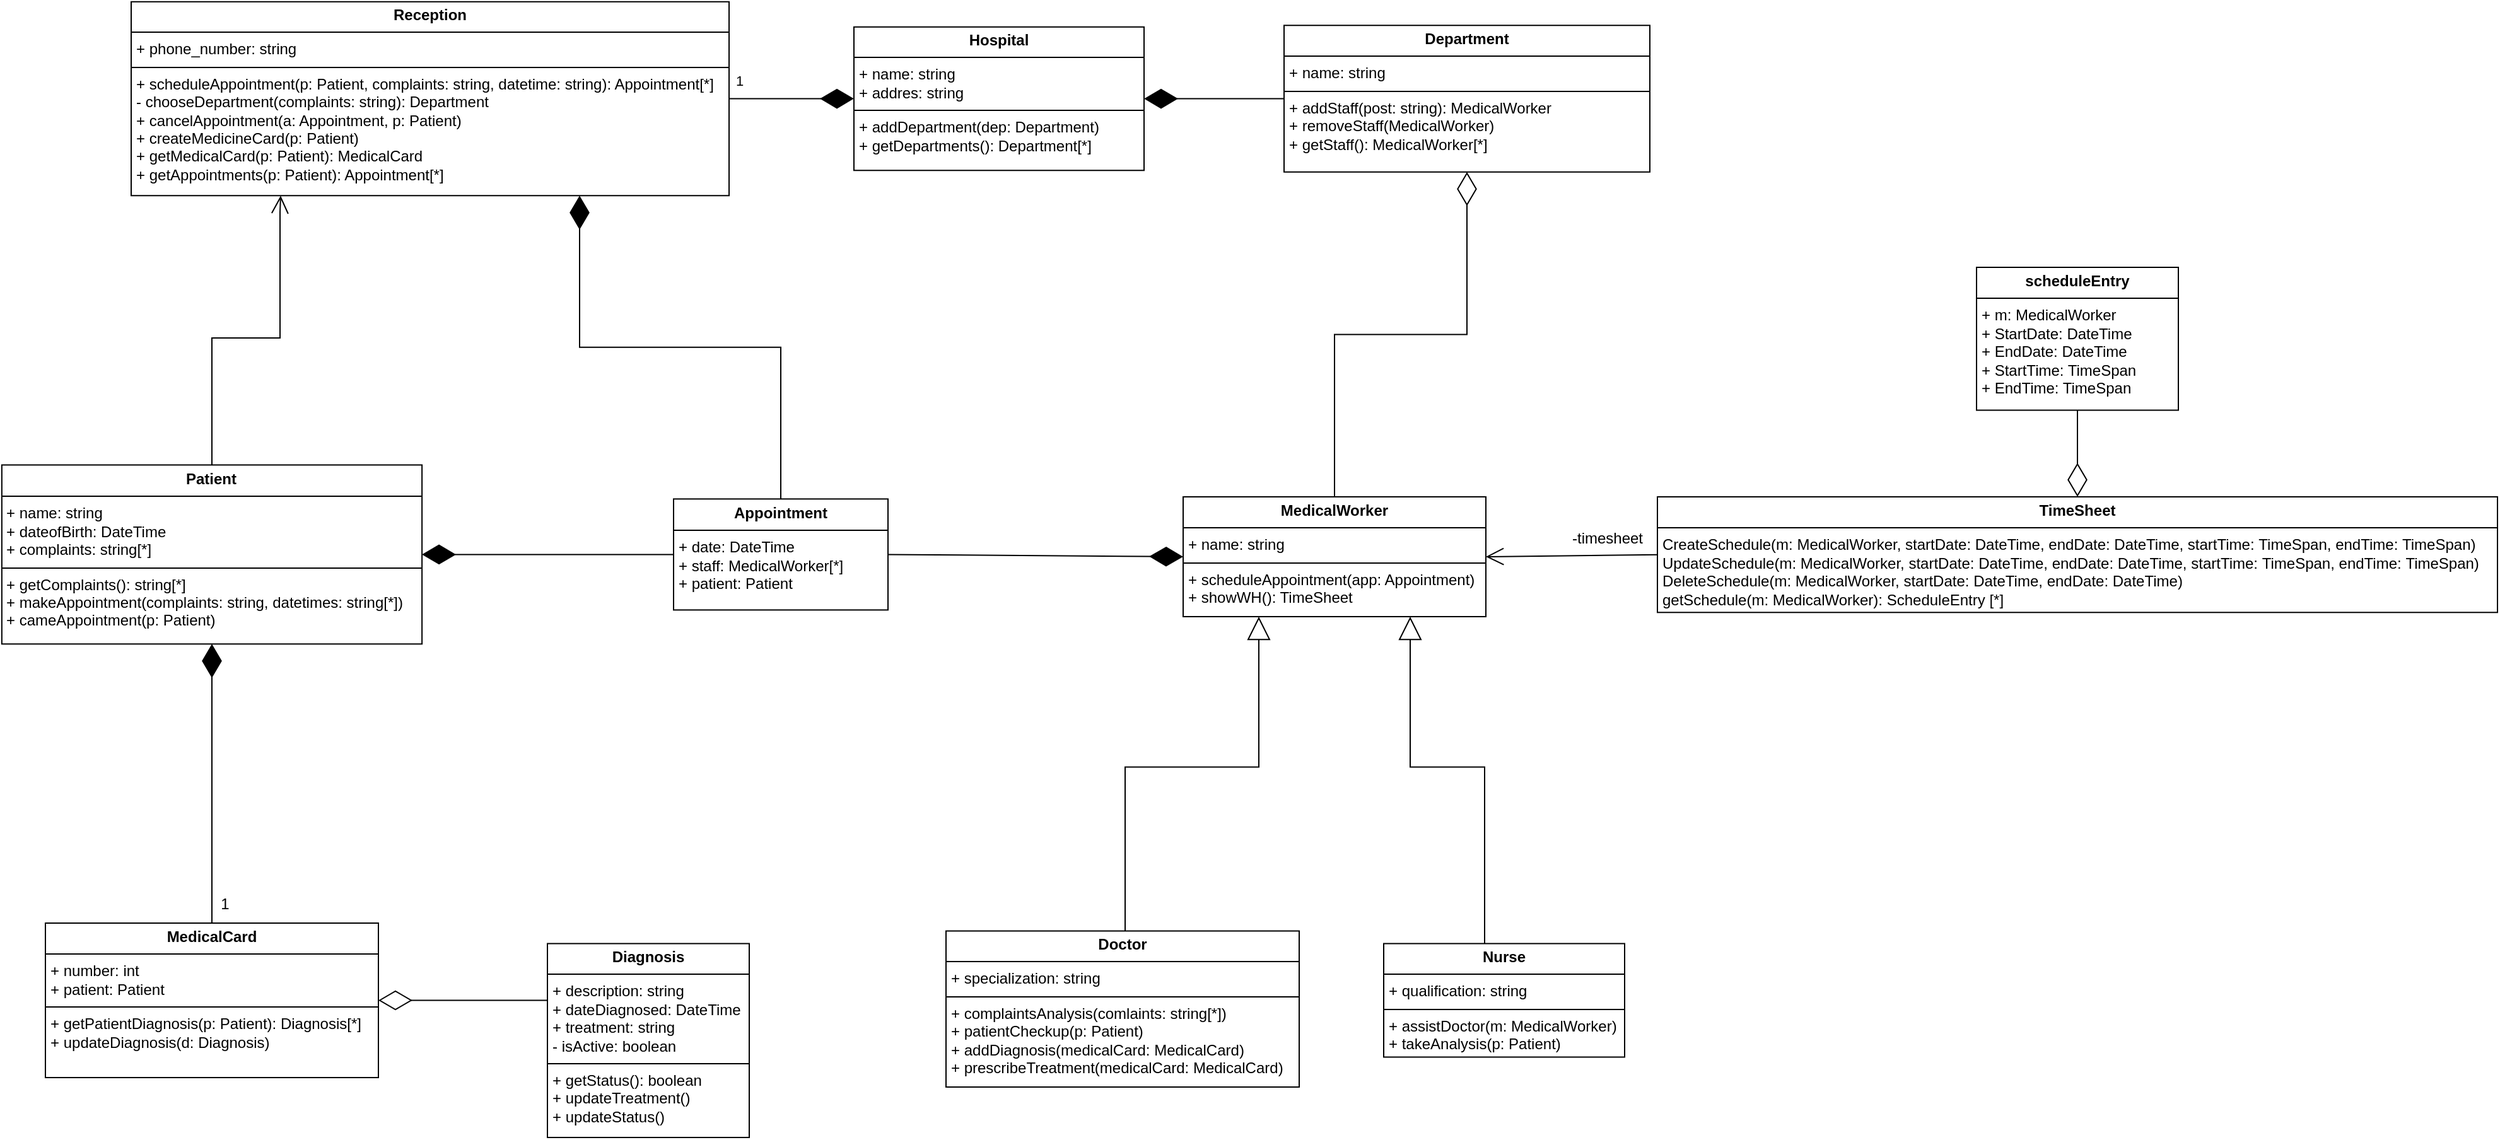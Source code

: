 <mxfile version="24.8.3">
  <diagram name="Страница — 1" id="hKj7CmazhqKdd8WwJHWp">
    <mxGraphModel dx="2001" dy="760" grid="1" gridSize="10" guides="1" tooltips="1" connect="1" arrows="1" fold="1" page="1" pageScale="1" pageWidth="827" pageHeight="1169" math="0" shadow="0">
      <root>
        <mxCell id="0" />
        <mxCell id="1" parent="0" />
        <mxCell id="cYZlChJQ-sGTbZ9Pjbkg-2" value="&lt;p style=&quot;margin:0px;margin-top:4px;text-align:center;&quot;&gt;&lt;b&gt;Hospital&lt;/b&gt;&lt;/p&gt;&lt;hr size=&quot;1&quot; style=&quot;border-style:solid;&quot;&gt;&lt;p style=&quot;margin:0px;margin-left:4px;&quot;&gt;+ name: string&lt;/p&gt;&lt;p style=&quot;margin:0px;margin-left:4px;&quot;&gt;+ addres: string&lt;/p&gt;&lt;hr size=&quot;1&quot; style=&quot;border-style:solid;&quot;&gt;&lt;p style=&quot;margin:0px;margin-left:4px;&quot;&gt;+ addDepartment(dep: Department)&lt;/p&gt;&lt;p style=&quot;margin:0px;margin-left:4px;&quot;&gt;+ getDepartments(): Department[*]&lt;/p&gt;" style="verticalAlign=top;align=left;overflow=fill;html=1;whiteSpace=wrap;" parent="1" vertex="1">
          <mxGeometry x="283" y="219.38" width="230" height="113.75" as="geometry" />
        </mxCell>
        <mxCell id="cYZlChJQ-sGTbZ9Pjbkg-3" value="&lt;p style=&quot;margin:0px;margin-top:4px;text-align:center;&quot;&gt;&lt;b&gt;Department&lt;/b&gt;&lt;/p&gt;&lt;hr size=&quot;1&quot; style=&quot;border-style:solid;&quot;&gt;&lt;p style=&quot;margin:0px;margin-left:4px;&quot;&gt;+ name: string&lt;/p&gt;&lt;hr size=&quot;1&quot; style=&quot;border-style:solid;&quot;&gt;&lt;p style=&quot;margin:0px;margin-left:4px;&quot;&gt;+ addStaff(post: string): MedicalWorker&lt;/p&gt;&lt;p style=&quot;margin:0px;margin-left:4px;&quot;&gt;+ removeStaff(MedicalWorker)&lt;/p&gt;&lt;p style=&quot;margin:0px;margin-left:4px;&quot;&gt;+ getStaff(): MedicalWorker[*]&lt;/p&gt;" style="verticalAlign=top;align=left;overflow=fill;html=1;whiteSpace=wrap;" parent="1" vertex="1">
          <mxGeometry x="624" y="218.13" width="290" height="116.25" as="geometry" />
        </mxCell>
        <mxCell id="cYZlChJQ-sGTbZ9Pjbkg-4" value="" style="endArrow=diamondThin;endFill=1;endSize=24;html=1;rounded=0;entryX=1;entryY=0.5;entryDx=0;entryDy=0;exitX=0;exitY=0.5;exitDx=0;exitDy=0;" parent="1" source="cYZlChJQ-sGTbZ9Pjbkg-3" target="cYZlChJQ-sGTbZ9Pjbkg-2" edge="1">
          <mxGeometry width="160" relative="1" as="geometry">
            <mxPoint x="334" y="396.25" as="sourcePoint" />
            <mxPoint x="494" y="396.25" as="targetPoint" />
          </mxGeometry>
        </mxCell>
        <mxCell id="cYZlChJQ-sGTbZ9Pjbkg-9" value="" style="endArrow=diamondThin;endFill=0;endSize=24;html=1;rounded=0;entryX=0.5;entryY=1;entryDx=0;entryDy=0;exitX=0.5;exitY=0;exitDx=0;exitDy=0;edgeStyle=orthogonalEdgeStyle;" parent="1" source="cYZlChJQ-sGTbZ9Pjbkg-79" target="cYZlChJQ-sGTbZ9Pjbkg-3" edge="1">
          <mxGeometry width="160" relative="1" as="geometry">
            <mxPoint x="944" y="597.92" as="sourcePoint" />
            <mxPoint x="534" y="596.25" as="targetPoint" />
          </mxGeometry>
        </mxCell>
        <mxCell id="cYZlChJQ-sGTbZ9Pjbkg-11" value="*" style="edgeLabel;html=1;align=center;verticalAlign=middle;resizable=0;points=[];" parent="cYZlChJQ-sGTbZ9Pjbkg-9" vertex="1" connectable="0">
          <mxGeometry x="-0.752" y="1" relative="1" as="geometry">
            <mxPoint x="-36" y="107" as="offset" />
          </mxGeometry>
        </mxCell>
        <mxCell id="cYZlChJQ-sGTbZ9Pjbkg-21" value="&lt;p style=&quot;margin:0px;margin-top:4px;text-align:center;&quot;&gt;&lt;b&gt;Nurse&lt;/b&gt;&lt;/p&gt;&lt;hr size=&quot;1&quot; style=&quot;border-style:solid;&quot;&gt;&lt;p style=&quot;margin:0px;margin-left:4px;&quot;&gt;+ qualification: string&lt;/p&gt;&lt;hr size=&quot;1&quot; style=&quot;border-style:solid;&quot;&gt;&lt;p style=&quot;margin:0px;margin-left:4px;&quot;&gt;+ assistDoctor(m: MedicalWorker)&lt;/p&gt;&lt;p style=&quot;margin:0px;margin-left:4px;&quot;&gt;+ takeAnalysis(p: Patient)&lt;/p&gt;" style="verticalAlign=top;align=left;overflow=fill;html=1;whiteSpace=wrap;" parent="1" vertex="1">
          <mxGeometry x="703" y="946.25" width="191" height="90" as="geometry" />
        </mxCell>
        <mxCell id="cYZlChJQ-sGTbZ9Pjbkg-22" value="&lt;p style=&quot;margin:0px;margin-top:4px;text-align:center;&quot;&gt;&lt;b&gt;Doctor&lt;/b&gt;&lt;/p&gt;&lt;hr size=&quot;1&quot; style=&quot;border-style:solid;&quot;&gt;&lt;p style=&quot;margin:0px;margin-left:4px;&quot;&gt;+ specialization: string&lt;/p&gt;&lt;hr size=&quot;1&quot; style=&quot;border-style:solid;&quot;&gt;&lt;p style=&quot;margin:0px;margin-left:4px;&quot;&gt;+ complaintsAnalysis(comlaints: string[*])&lt;/p&gt;&lt;p style=&quot;margin:0px;margin-left:4px;&quot;&gt;+ patientCheckup(p: Patient)&lt;/p&gt;&lt;p style=&quot;margin:0px;margin-left:4px;&quot;&gt;+ addDiagnosis(medicalCard: MedicalCard)&lt;/p&gt;&lt;p style=&quot;margin:0px;margin-left:4px;&quot;&gt;+ prescribeTreatment(medicalCard: MedicalCard)&lt;/p&gt;" style="verticalAlign=top;align=left;overflow=fill;html=1;whiteSpace=wrap;" parent="1" vertex="1">
          <mxGeometry x="356" y="936.25" width="280" height="123.75" as="geometry" />
        </mxCell>
        <mxCell id="cYZlChJQ-sGTbZ9Pjbkg-28" value="&lt;p style=&quot;margin:0px;margin-top:4px;text-align:center;&quot;&gt;&lt;b&gt;Reception&lt;/b&gt;&lt;/p&gt;&lt;hr size=&quot;1&quot; style=&quot;border-style:solid;&quot;&gt;&lt;p style=&quot;margin:0px;margin-left:4px;&quot;&gt;+ phone_number: string&lt;/p&gt;&lt;hr size=&quot;1&quot; style=&quot;border-style:solid;&quot;&gt;&lt;p style=&quot;margin: 0px 0px 0px 4px;&quot;&gt;+ scheduleAppointment(p: Patient, complaints: string, datetime: string): Appointment[*]&lt;/p&gt;&lt;p style=&quot;margin: 0px 0px 0px 4px;&quot;&gt;- chooseDepartment(complaints: string): Department&lt;/p&gt;&lt;p style=&quot;margin: 0px 0px 0px 4px;&quot;&gt;+ cancelAppointment(a: Appointment, p: Patient)&lt;/p&gt;&lt;p style=&quot;margin: 0px 0px 0px 4px;&quot;&gt;+ createMedicineCard(p: Patient)&lt;/p&gt;&lt;p style=&quot;margin: 0px 0px 0px 4px;&quot;&gt;+ getMedicalCard(p: Patient): MedicalCard&lt;/p&gt;&lt;p style=&quot;margin: 0px 0px 0px 4px;&quot;&gt;+ getAppointments(p: Patient): Appointment[*]&lt;/p&gt;" style="verticalAlign=top;align=left;overflow=fill;html=1;whiteSpace=wrap;" parent="1" vertex="1">
          <mxGeometry x="-290" y="199.39" width="474" height="153.74" as="geometry" />
        </mxCell>
        <mxCell id="cYZlChJQ-sGTbZ9Pjbkg-29" value="" style="endArrow=diamondThin;endFill=1;endSize=24;html=1;rounded=0;exitX=1;exitY=0.5;exitDx=0;exitDy=0;entryX=0;entryY=0.5;entryDx=0;entryDy=0;" parent="1" source="cYZlChJQ-sGTbZ9Pjbkg-28" target="cYZlChJQ-sGTbZ9Pjbkg-2" edge="1">
          <mxGeometry width="160" relative="1" as="geometry">
            <mxPoint x="214" y="386.25" as="sourcePoint" />
            <mxPoint x="264" y="336.25" as="targetPoint" />
          </mxGeometry>
        </mxCell>
        <mxCell id="cYZlChJQ-sGTbZ9Pjbkg-76" value="1" style="edgeLabel;html=1;align=center;verticalAlign=middle;resizable=0;points=[];" parent="cYZlChJQ-sGTbZ9Pjbkg-29" vertex="1" connectable="0">
          <mxGeometry x="-0.591" y="4" relative="1" as="geometry">
            <mxPoint x="-12" y="-11" as="offset" />
          </mxGeometry>
        </mxCell>
        <mxCell id="cYZlChJQ-sGTbZ9Pjbkg-38" value="" style="endArrow=open;endFill=1;endSize=12;html=1;rounded=0;exitX=0.5;exitY=0;exitDx=0;exitDy=0;edgeStyle=orthogonalEdgeStyle;entryX=0.25;entryY=1;entryDx=0;entryDy=0;" parent="1" source="cYZlChJQ-sGTbZ9Pjbkg-41" target="cYZlChJQ-sGTbZ9Pjbkg-28" edge="1">
          <mxGeometry width="160" relative="1" as="geometry">
            <mxPoint x="-196" y="496.25" as="sourcePoint" />
            <mxPoint x="74" y="386.25" as="targetPoint" />
            <Array as="points">
              <mxPoint x="-226" y="466" />
              <mxPoint x="-172" y="466" />
              <mxPoint x="-172" y="366" />
            </Array>
          </mxGeometry>
        </mxCell>
        <mxCell id="cYZlChJQ-sGTbZ9Pjbkg-41" value="&lt;p style=&quot;margin:0px;margin-top:4px;text-align:center;&quot;&gt;&lt;b&gt;Patient&lt;/b&gt;&lt;/p&gt;&lt;hr size=&quot;1&quot; style=&quot;border-style:solid;&quot;&gt;&lt;p style=&quot;margin:0px;margin-left:4px;&quot;&gt;+ name: string&lt;/p&gt;&lt;p style=&quot;margin:0px;margin-left:4px;&quot;&gt;+ dateofBirth: DateTime&lt;/p&gt;&lt;p style=&quot;margin:0px;margin-left:4px;&quot;&gt;+ complaints: string[*]&lt;/p&gt;&lt;hr size=&quot;1&quot; style=&quot;border-style:solid;&quot;&gt;&lt;p style=&quot;margin:0px;margin-left:4px;&quot;&gt;&lt;span style=&quot;background-color: initial;&quot;&gt;+ getComplaints(): string[*]&lt;/span&gt;&lt;/p&gt;&lt;p style=&quot;margin:0px;margin-left:4px;&quot;&gt;&lt;span style=&quot;background-color: initial;&quot;&gt;+ makeAppointment(complaints: string, datetimes: string[*])&lt;/span&gt;&lt;/p&gt;&lt;p style=&quot;margin:0px;margin-left:4px;&quot;&gt;&lt;span style=&quot;background-color: initial;&quot;&gt;+ cameAppointment(p: Patient)&lt;/span&gt;&lt;/p&gt;" style="verticalAlign=top;align=left;overflow=fill;html=1;whiteSpace=wrap;" parent="1" vertex="1">
          <mxGeometry x="-392.56" y="566.71" width="333.12" height="141.97" as="geometry" />
        </mxCell>
        <mxCell id="cYZlChJQ-sGTbZ9Pjbkg-51" value="&lt;p style=&quot;margin:0px;margin-top:4px;text-align:center;&quot;&gt;&lt;b&gt;Appointment&lt;/b&gt;&lt;/p&gt;&lt;hr size=&quot;1&quot; style=&quot;border-style:solid;&quot;&gt;&lt;p style=&quot;margin:0px;margin-left:4px;&quot;&gt;+ date:&amp;nbsp;&lt;span style=&quot;background-color: initial;&quot;&gt;DateTime&lt;/span&gt;&lt;/p&gt;&lt;p style=&quot;margin:0px;margin-left:4px;&quot;&gt;+ staff: MedicalWorker[*]&lt;/p&gt;&lt;p style=&quot;margin:0px;margin-left:4px;&quot;&gt;+ patient: Patient&lt;/p&gt;" style="verticalAlign=top;align=left;overflow=fill;html=1;whiteSpace=wrap;" parent="1" vertex="1">
          <mxGeometry x="140" y="593.68" width="170" height="88.02" as="geometry" />
        </mxCell>
        <mxCell id="cYZlChJQ-sGTbZ9Pjbkg-58" value="&lt;p style=&quot;margin:0px;margin-top:4px;text-align:center;&quot;&gt;&lt;b&gt;MedicalCard&lt;/b&gt;&lt;/p&gt;&lt;hr size=&quot;1&quot; style=&quot;border-style:solid;&quot;&gt;&lt;p style=&quot;margin:0px;margin-left:4px;&quot;&gt;+ number: int&lt;/p&gt;&lt;p style=&quot;margin:0px;margin-left:4px;&quot;&gt;+ patient: Patient&lt;/p&gt;&lt;hr size=&quot;1&quot; style=&quot;border-style:solid;&quot;&gt;&lt;p style=&quot;margin:0px;margin-left:4px;&quot;&gt;+ getPatientDiagnosis(p: Patient): Diagnosis[*]&lt;/p&gt;&lt;p style=&quot;margin:0px;margin-left:4px;&quot;&gt;+ updateDiagnosis(d: Diagnosis)&lt;/p&gt;" style="verticalAlign=top;align=left;overflow=fill;html=1;whiteSpace=wrap;" parent="1" vertex="1">
          <mxGeometry x="-358" y="930" width="264" height="122.5" as="geometry" />
        </mxCell>
        <mxCell id="cYZlChJQ-sGTbZ9Pjbkg-68" value="" style="endArrow=diamondThin;endFill=0;endSize=24;html=1;rounded=0;exitX=0;exitY=0.5;exitDx=0;exitDy=0;entryX=1;entryY=0.5;entryDx=0;entryDy=0;" parent="1" target="cYZlChJQ-sGTbZ9Pjbkg-58" edge="1">
          <mxGeometry width="160" relative="1" as="geometry">
            <mxPoint x="44" y="991.25" as="sourcePoint" />
            <mxPoint x="284" y="996.25" as="targetPoint" />
          </mxGeometry>
        </mxCell>
        <mxCell id="cYZlChJQ-sGTbZ9Pjbkg-79" value="&lt;p style=&quot;margin:0px;margin-top:4px;text-align:center;&quot;&gt;&lt;b&gt;MedicalWorker&lt;/b&gt;&lt;/p&gt;&lt;hr size=&quot;1&quot; style=&quot;border-style:solid;&quot;&gt;&lt;p style=&quot;margin:0px;margin-left:4px;&quot;&gt;+ name: string&lt;/p&gt;&lt;hr size=&quot;1&quot; style=&quot;border-style:solid;&quot;&gt;&lt;p style=&quot;margin:0px;margin-left:4px;&quot;&gt;+ scheduleAppointment(app: Appointment)&lt;/p&gt;&lt;p style=&quot;margin:0px;margin-left:4px;&quot;&gt;+ showWH(): TimeSheet&lt;/p&gt;" style="verticalAlign=top;align=left;overflow=fill;html=1;whiteSpace=wrap;" parent="1" vertex="1">
          <mxGeometry x="544" y="591.98" width="240" height="95" as="geometry" />
        </mxCell>
        <mxCell id="cYZlChJQ-sGTbZ9Pjbkg-80" value="" style="endArrow=block;endSize=16;endFill=0;html=1;rounded=0;exitX=0.5;exitY=0;exitDx=0;exitDy=0;entryX=0.75;entryY=1;entryDx=0;entryDy=0;edgeStyle=orthogonalEdgeStyle;" parent="1" target="cYZlChJQ-sGTbZ9Pjbkg-79" edge="1">
          <mxGeometry x="0.004" width="160" relative="1" as="geometry">
            <mxPoint x="783" y="946.25" as="sourcePoint" />
            <mxPoint x="724" y="680.92" as="targetPoint" />
            <Array as="points">
              <mxPoint x="783" y="806.25" />
              <mxPoint x="724" y="806.25" />
            </Array>
            <mxPoint as="offset" />
          </mxGeometry>
        </mxCell>
        <mxCell id="cYZlChJQ-sGTbZ9Pjbkg-87" value="" style="endArrow=block;endSize=16;endFill=0;html=1;rounded=0;exitX=0.5;exitY=0;exitDx=0;exitDy=0;entryX=0.25;entryY=1;entryDx=0;entryDy=0;edgeStyle=orthogonalEdgeStyle;" parent="1" target="cYZlChJQ-sGTbZ9Pjbkg-79" edge="1">
          <mxGeometry width="160" relative="1" as="geometry">
            <mxPoint x="498" y="936.25" as="sourcePoint" />
            <mxPoint x="606" y="682.09" as="targetPoint" />
            <Array as="points">
              <mxPoint x="498" y="806.25" />
              <mxPoint x="604" y="806.25" />
            </Array>
          </mxGeometry>
        </mxCell>
        <mxCell id="cYZlChJQ-sGTbZ9Pjbkg-88" style="edgeStyle=orthogonalEdgeStyle;rounded=0;orthogonalLoop=1;jettySize=auto;html=1;exitX=0.5;exitY=1;exitDx=0;exitDy=0;" parent="1" source="cYZlChJQ-sGTbZ9Pjbkg-51" target="cYZlChJQ-sGTbZ9Pjbkg-51" edge="1">
          <mxGeometry relative="1" as="geometry" />
        </mxCell>
        <mxCell id="cYZlChJQ-sGTbZ9Pjbkg-91" value="" style="endArrow=diamondThin;endFill=1;endSize=24;html=1;rounded=0;entryX=1;entryY=0.5;entryDx=0;entryDy=0;exitX=0;exitY=0.5;exitDx=0;exitDy=0;" parent="1" source="cYZlChJQ-sGTbZ9Pjbkg-51" target="cYZlChJQ-sGTbZ9Pjbkg-41" edge="1">
          <mxGeometry width="160" relative="1" as="geometry">
            <mxPoint x="-56" y="636.25" as="sourcePoint" />
            <mxPoint x="104" y="636.25" as="targetPoint" />
          </mxGeometry>
        </mxCell>
        <mxCell id="cYZlChJQ-sGTbZ9Pjbkg-92" value="" style="endArrow=diamondThin;endFill=1;endSize=24;html=1;rounded=0;entryX=0;entryY=0.5;entryDx=0;entryDy=0;exitX=1;exitY=0.5;exitDx=0;exitDy=0;" parent="1" source="cYZlChJQ-sGTbZ9Pjbkg-51" target="cYZlChJQ-sGTbZ9Pjbkg-79" edge="1">
          <mxGeometry width="160" relative="1" as="geometry">
            <mxPoint x="304" y="586.25" as="sourcePoint" />
            <mxPoint x="464" y="586.25" as="targetPoint" />
          </mxGeometry>
        </mxCell>
        <mxCell id="cYZlChJQ-sGTbZ9Pjbkg-94" value="" style="endArrow=diamondThin;endFill=1;endSize=24;html=1;rounded=0;entryX=0.5;entryY=1;entryDx=0;entryDy=0;exitX=0.5;exitY=0;exitDx=0;exitDy=0;" parent="1" source="cYZlChJQ-sGTbZ9Pjbkg-58" target="cYZlChJQ-sGTbZ9Pjbkg-41" edge="1">
          <mxGeometry width="160" relative="1" as="geometry">
            <mxPoint x="-146" y="806.25" as="sourcePoint" />
            <mxPoint x="14" y="806.25" as="targetPoint" />
          </mxGeometry>
        </mxCell>
        <mxCell id="cYZlChJQ-sGTbZ9Pjbkg-95" value="1" style="text;html=1;align=center;verticalAlign=middle;resizable=0;points=[];autosize=1;strokeColor=none;fillColor=none;" parent="1" vertex="1">
          <mxGeometry x="-231" y="900" width="30" height="30" as="geometry" />
        </mxCell>
        <mxCell id="cYZlChJQ-sGTbZ9Pjbkg-96" value="&lt;p style=&quot;margin:0px;margin-top:4px;text-align:center;&quot;&gt;&lt;b style=&quot;background-color: initial;&quot;&gt;TimeSheet&lt;/b&gt;&lt;/p&gt;&lt;hr size=&quot;1&quot; style=&quot;border-style:solid;&quot;&gt;&lt;p style=&quot;margin:0px;margin-left:4px;&quot;&gt;CreateSchedule(m:&amp;nbsp;&lt;span style=&quot;background-color: initial;&quot;&gt;MedicalWorker&lt;/span&gt;&lt;span style=&quot;background-color: initial;&quot;&gt;,&amp;nbsp;&lt;/span&gt;&lt;span style=&quot;background-color: initial;&quot;&gt;startDate:&amp;nbsp;&lt;/span&gt;&lt;span style=&quot;background-color: initial;&quot;&gt;DateTime,&amp;nbsp;&lt;/span&gt;&lt;span style=&quot;background-color: initial;&quot;&gt;endDate:&lt;/span&gt;&lt;span style=&quot;background-color: initial;&quot;&gt;&amp;nbsp;DateTime,&amp;nbsp;&lt;/span&gt;&lt;span style=&quot;background-color: initial;&quot;&gt;startTime:&amp;nbsp;&lt;/span&gt;&lt;span style=&quot;background-color: initial;&quot;&gt;TimeSpan,&amp;nbsp;&lt;/span&gt;&lt;span style=&quot;background-color: initial;&quot;&gt;endTime:&lt;/span&gt;&lt;span style=&quot;background-color: initial;&quot;&gt;&amp;nbsp;TimeSpan)&lt;/span&gt;&lt;/p&gt;&lt;p style=&quot;margin:0px;margin-left:4px;&quot;&gt;&lt;span style=&quot;background-color: initial;&quot;&gt;UpdateSchedule(m:&amp;nbsp;&lt;/span&gt;&lt;span style=&quot;background-color: initial;&quot;&gt;MedicalWorker&lt;/span&gt;&lt;span style=&quot;background-color: initial;&quot;&gt;,&amp;nbsp;&lt;/span&gt;&lt;span style=&quot;background-color: initial;&quot;&gt;startDate:&amp;nbsp;&lt;/span&gt;&lt;span style=&quot;background-color: initial;&quot;&gt;DateTime,&amp;nbsp;&lt;/span&gt;&lt;span style=&quot;background-color: initial;&quot;&gt;endDate:&lt;/span&gt;&lt;span style=&quot;background-color: initial;&quot;&gt;&amp;nbsp;DateTime,&amp;nbsp;&lt;/span&gt;&lt;span style=&quot;background-color: initial;&quot;&gt;startTime:&lt;/span&gt;&lt;span style=&quot;background-color: initial;&quot;&gt;&amp;nbsp;TimeSpan,&amp;nbsp;&lt;/span&gt;&lt;span style=&quot;background-color: initial;&quot;&gt;endTime:&amp;nbsp;&lt;/span&gt;&lt;span style=&quot;background-color: initial;&quot;&gt;TimeSpan)&lt;/span&gt;&lt;/p&gt;&lt;p style=&quot;margin:0px;margin-left:4px;&quot;&gt;&lt;span style=&quot;background-color: initial;&quot;&gt;DeleteSchedule(&lt;/span&gt;&lt;span style=&quot;background-color: initial;&quot;&gt;m:&amp;nbsp;&lt;/span&gt;&lt;span style=&quot;background-color: initial;&quot;&gt;MedicalWorker,&amp;nbsp;&lt;/span&gt;&lt;span style=&quot;background-color: initial;&quot;&gt;startDate:&amp;nbsp;&lt;/span&gt;&lt;span style=&quot;background-color: initial;&quot;&gt;DateTime,&amp;nbsp;&lt;/span&gt;&lt;span style=&quot;background-color: initial;&quot;&gt;endDate:&amp;nbsp;&lt;/span&gt;&lt;span style=&quot;background-color: initial;&quot;&gt;DateTime)&lt;/span&gt;&lt;/p&gt;&lt;p style=&quot;margin:0px;margin-left:4px;&quot;&gt;getSchedule(m: MedicalWorker): ScheduleEntry [*]&lt;/p&gt;" style="verticalAlign=top;align=left;overflow=fill;html=1;whiteSpace=wrap;" parent="1" vertex="1">
          <mxGeometry x="920" y="591.98" width="666" height="91.67" as="geometry" />
        </mxCell>
        <mxCell id="KN9aBC3BBNikxTol-zla-1" value="&lt;p style=&quot;margin:0px;margin-top:4px;text-align:center;&quot;&gt;&lt;b&gt;Diagnosis&lt;/b&gt;&lt;/p&gt;&lt;hr size=&quot;1&quot; style=&quot;border-style:solid;&quot;&gt;&lt;p style=&quot;margin: 0px 0px 0px 4px;&quot;&gt;+ description: string&lt;/p&gt;&lt;p style=&quot;margin: 0px 0px 0px 4px;&quot;&gt;+ dateDiagnosed: DateTime&lt;/p&gt;&lt;p style=&quot;margin: 0px 0px 0px 4px;&quot;&gt;+ treatment: string&lt;/p&gt;&lt;p style=&quot;margin: 0px 0px 0px 4px;&quot;&gt;- isActive: boolean&lt;/p&gt;&lt;hr size=&quot;1&quot; style=&quot;border-style:solid;&quot;&gt;&lt;p style=&quot;margin:0px;margin-left:4px;&quot;&gt;+ getStatus(): boolean&lt;/p&gt;&lt;p style=&quot;margin:0px;margin-left:4px;&quot;&gt;+ updateTreatment()&lt;/p&gt;&lt;p style=&quot;margin:0px;margin-left:4px;&quot;&gt;+ updateStatus()&lt;/p&gt;" style="verticalAlign=top;align=left;overflow=fill;html=1;whiteSpace=wrap;" parent="1" vertex="1">
          <mxGeometry x="40" y="946.25" width="160" height="153.75" as="geometry" />
        </mxCell>
        <mxCell id="ArjH_gJLyMAwuev-VnE--1" value="&lt;p style=&quot;margin:0px;margin-top:4px;text-align:center;&quot;&gt;&lt;b&gt;scheduleEntry&lt;/b&gt;&lt;/p&gt;&lt;hr size=&quot;1&quot; style=&quot;border-style:solid;&quot;&gt;&lt;p style=&quot;margin:0px;margin-left:4px;&quot;&gt;+ m: MedicalWorker&lt;/p&gt;&lt;p style=&quot;margin:0px;margin-left:4px;&quot;&gt;+ StartDate: DateTime&lt;/p&gt;&lt;p style=&quot;margin:0px;margin-left:4px;&quot;&gt;+ EndDate: DateTime&lt;/p&gt;&lt;p style=&quot;margin:0px;margin-left:4px;&quot;&gt;+ StartTime: TimeSpan&lt;/p&gt;&lt;p style=&quot;margin:0px;margin-left:4px;&quot;&gt;+ EndTime: TimeSpan&lt;/p&gt;&lt;p style=&quot;margin:0px;margin-left:4px;&quot;&gt;&lt;br&gt;&lt;/p&gt;" style="verticalAlign=top;align=left;overflow=fill;html=1;whiteSpace=wrap;" parent="1" vertex="1">
          <mxGeometry x="1173" y="410" width="160" height="113.28" as="geometry" />
        </mxCell>
        <mxCell id="ArjH_gJLyMAwuev-VnE--5" value="" style="endArrow=diamondThin;endFill=0;endSize=24;html=1;rounded=0;entryX=0.5;entryY=0;entryDx=0;entryDy=0;exitX=0.5;exitY=1;exitDx=0;exitDy=0;" parent="1" source="ArjH_gJLyMAwuev-VnE--1" target="cYZlChJQ-sGTbZ9Pjbkg-96" edge="1">
          <mxGeometry width="160" relative="1" as="geometry">
            <mxPoint x="790" y="510" as="sourcePoint" />
            <mxPoint x="950" y="510" as="targetPoint" />
          </mxGeometry>
        </mxCell>
        <mxCell id="ArjH_gJLyMAwuev-VnE--6" value="" style="endArrow=open;endFill=1;endSize=12;html=1;rounded=0;entryX=1;entryY=0.5;entryDx=0;entryDy=0;exitX=0;exitY=0.5;exitDx=0;exitDy=0;" parent="1" source="cYZlChJQ-sGTbZ9Pjbkg-96" target="cYZlChJQ-sGTbZ9Pjbkg-79" edge="1">
          <mxGeometry width="160" relative="1" as="geometry">
            <mxPoint x="1010" y="730" as="sourcePoint" />
            <mxPoint x="1020" y="590" as="targetPoint" />
          </mxGeometry>
        </mxCell>
        <mxCell id="E-bbsvXQKNSzDjorVgvr-1" value="" style="endArrow=diamondThin;endFill=1;endSize=24;html=1;rounded=0;exitX=0.5;exitY=0;exitDx=0;exitDy=0;edgeStyle=orthogonalEdgeStyle;entryX=0.75;entryY=1;entryDx=0;entryDy=0;" edge="1" parent="1" source="cYZlChJQ-sGTbZ9Pjbkg-51" target="cYZlChJQ-sGTbZ9Pjbkg-28">
          <mxGeometry width="160" relative="1" as="geometry">
            <mxPoint x="160" y="550" as="sourcePoint" />
            <mxPoint x="320" y="550" as="targetPoint" />
          </mxGeometry>
        </mxCell>
        <mxCell id="E-bbsvXQKNSzDjorVgvr-2" value="-timesheet" style="text;html=1;align=center;verticalAlign=middle;resizable=0;points=[];autosize=1;strokeColor=none;fillColor=none;" vertex="1" parent="1">
          <mxGeometry x="840" y="610" width="80" height="30" as="geometry" />
        </mxCell>
      </root>
    </mxGraphModel>
  </diagram>
</mxfile>
